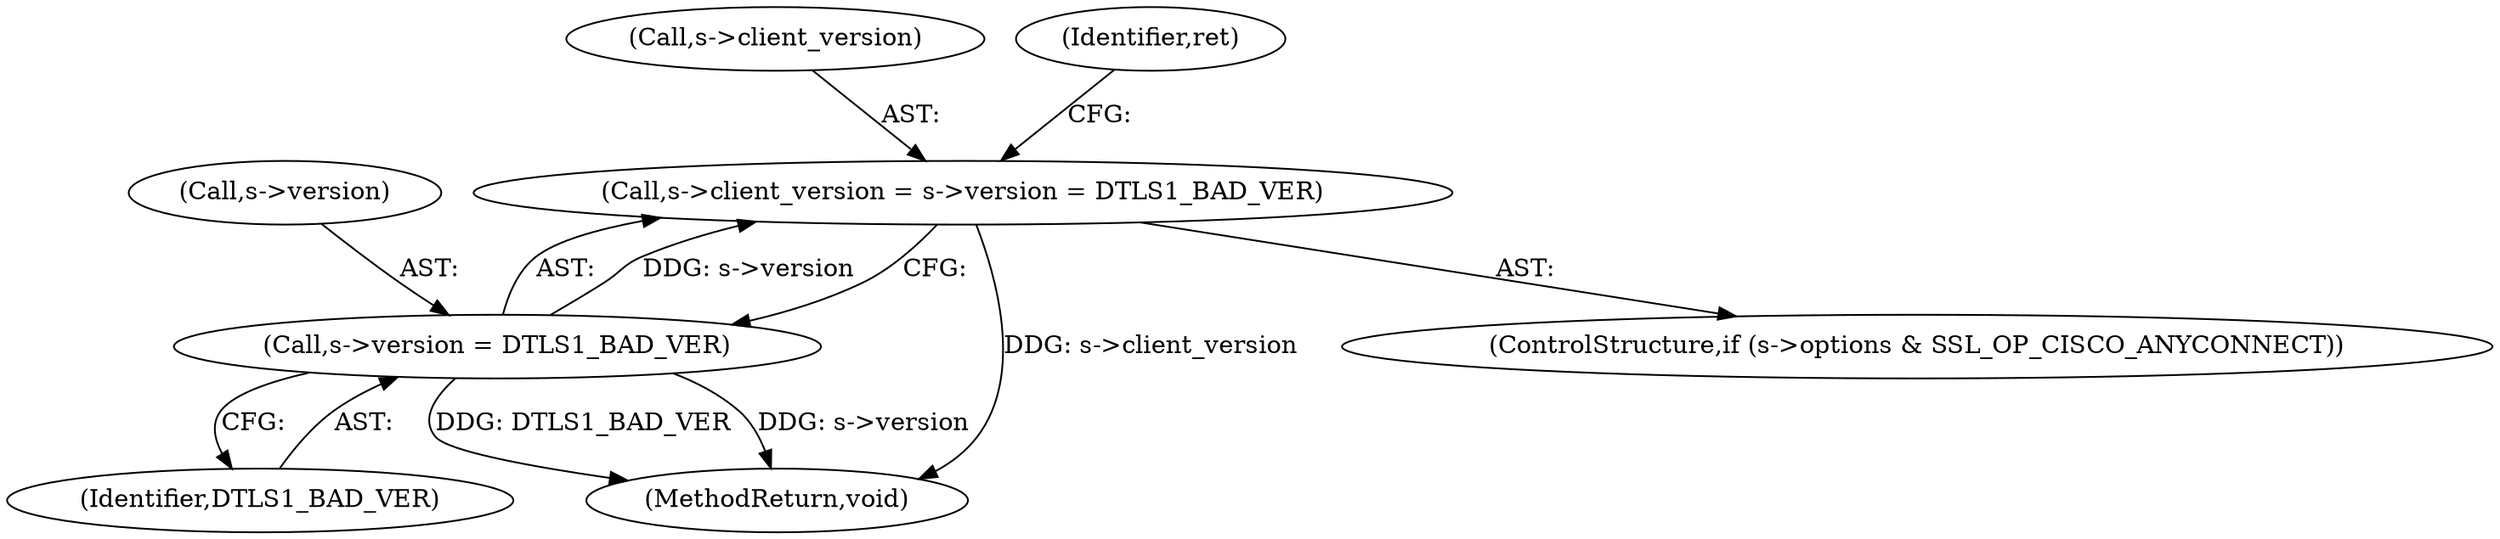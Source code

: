 digraph "0_openssl_f5c7f5dfbaf0d2f7d946d0fe86f08e6bcb36ed0d_0@pointer" {
"1000254" [label="(Call,s->client_version = s->version = DTLS1_BAD_VER)"];
"1000258" [label="(Call,s->version = DTLS1_BAD_VER)"];
"1000714" [label="(MethodReturn,void)"];
"1000262" [label="(Identifier,DTLS1_BAD_VER)"];
"1000248" [label="(ControlStructure,if (s->options & SSL_OP_CISCO_ANYCONNECT))"];
"1000255" [label="(Call,s->client_version)"];
"1000254" [label="(Call,s->client_version = s->version = DTLS1_BAD_VER)"];
"1000276" [label="(Identifier,ret)"];
"1000258" [label="(Call,s->version = DTLS1_BAD_VER)"];
"1000259" [label="(Call,s->version)"];
"1000254" -> "1000248"  [label="AST: "];
"1000254" -> "1000258"  [label="CFG: "];
"1000255" -> "1000254"  [label="AST: "];
"1000258" -> "1000254"  [label="AST: "];
"1000276" -> "1000254"  [label="CFG: "];
"1000254" -> "1000714"  [label="DDG: s->client_version"];
"1000258" -> "1000254"  [label="DDG: s->version"];
"1000258" -> "1000262"  [label="CFG: "];
"1000259" -> "1000258"  [label="AST: "];
"1000262" -> "1000258"  [label="AST: "];
"1000258" -> "1000714"  [label="DDG: s->version"];
"1000258" -> "1000714"  [label="DDG: DTLS1_BAD_VER"];
}
